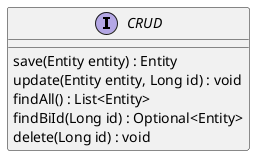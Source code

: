 @startuml

interface CRUD{
    save(Entity entity) : Entity
    update(Entity entity, Long id) : void
    findAll() : List<Entity>
    findBiId(Long id) : Optional<Entity>
    delete(Long id) : void
}

@enduml